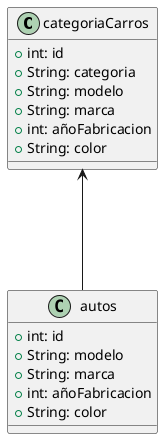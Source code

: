 @startuml Autos 

class categoriaCarros{
    +int: id 
    +String: categoria
    +String: modelo
    +String: marca 
    +int: añoFabricacion
    +String: color
}

class autos{
    +int: id
    +String: modelo
    +String: marca 
    +int: añoFabricacion
    +String: color
}

categoriaCarros <--- autos